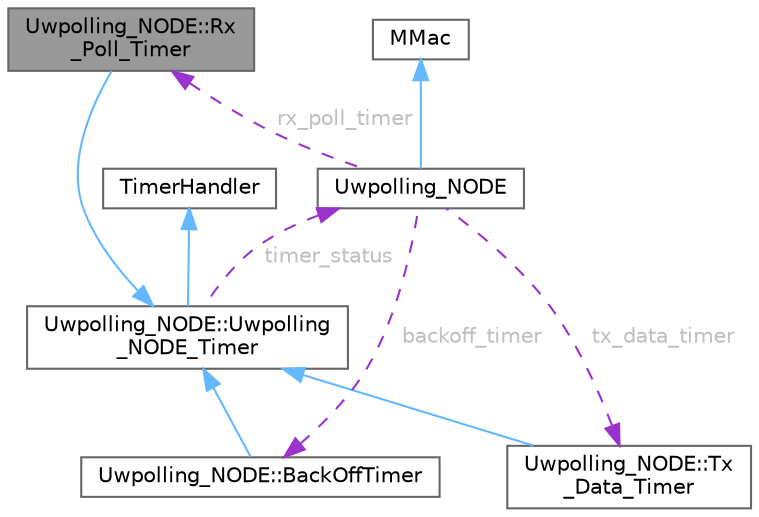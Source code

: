 digraph "Uwpolling_NODE::Rx_Poll_Timer"
{
 // LATEX_PDF_SIZE
  bgcolor="transparent";
  edge [fontname=Helvetica,fontsize=10,labelfontname=Helvetica,labelfontsize=10];
  node [fontname=Helvetica,fontsize=10,shape=box,height=0.2,width=0.4];
  Node1 [id="Node000001",label="Uwpolling_NODE::Rx\l_Poll_Timer",height=0.2,width=0.4,color="gray40", fillcolor="grey60", style="filled", fontcolor="black",tooltip="Class (inherited from Uwpolling_NODE_Timer) used to handle the time in which the NODE wait for the PO..."];
  Node2 -> Node1 [id="edge1_Node000001_Node000002",dir="back",color="steelblue1",style="solid",tooltip=" "];
  Node2 [id="Node000002",label="Uwpolling_NODE::Uwpolling\l_NODE_Timer",height=0.2,width=0.4,color="gray40", fillcolor="white", style="filled",URL="$classUwpolling__NODE_1_1Uwpolling__NODE__Timer.html",tooltip="Class that describes the timer in the AUV."];
  Node3 -> Node2 [id="edge2_Node000002_Node000003",dir="back",color="steelblue1",style="solid",tooltip=" "];
  Node3 [id="Node000003",label="TimerHandler",height=0.2,width=0.4,color="gray40", fillcolor="white", style="filled",tooltip=" "];
  Node4 -> Node2 [id="edge3_Node000002_Node000004",dir="back",color="darkorchid3",style="dashed",tooltip=" ",label=" timer_status",fontcolor="grey" ];
  Node4 [id="Node000004",label="Uwpolling_NODE",height=0.2,width=0.4,color="gray40", fillcolor="white", style="filled",URL="$classUwpolling__NODE.html",tooltip="Class used to represents the UWPOLLING MAC layer of a node."];
  Node5 -> Node4 [id="edge4_Node000004_Node000005",dir="back",color="steelblue1",style="solid",tooltip=" "];
  Node5 [id="Node000005",label="MMac",height=0.2,width=0.4,color="gray40", fillcolor="white", style="filled",tooltip=" "];
  Node6 -> Node4 [id="edge5_Node000004_Node000006",dir="back",color="darkorchid3",style="dashed",tooltip=" ",label=" backoff_timer",fontcolor="grey" ];
  Node6 [id="Node000006",label="Uwpolling_NODE::BackOffTimer",height=0.2,width=0.4,color="gray40", fillcolor="white", style="filled",URL="$classUwpolling__NODE_1_1BackOffTimer.html",tooltip="Class (inherited from Uwpolling_NODE_Timer) used to handle the time of backoff of the node before tra..."];
  Node2 -> Node6 [id="edge6_Node000006_Node000002",dir="back",color="steelblue1",style="solid",tooltip=" "];
  Node1 -> Node4 [id="edge7_Node000004_Node000001",dir="back",color="darkorchid3",style="dashed",tooltip=" ",label=" rx_poll_timer",fontcolor="grey" ];
  Node7 -> Node4 [id="edge8_Node000004_Node000007",dir="back",color="darkorchid3",style="dashed",tooltip=" ",label=" tx_data_timer",fontcolor="grey" ];
  Node7 [id="Node000007",label="Uwpolling_NODE::Tx\l_Data_Timer",height=0.2,width=0.4,color="gray40", fillcolor="white", style="filled",URL="$classUwpolling__NODE_1_1Tx__Data__Timer.html",tooltip="Class (inherited from Uwpolling_NODE_Timer) used to handle the time between the transmission of the D..."];
  Node2 -> Node7 [id="edge9_Node000007_Node000002",dir="back",color="steelblue1",style="solid",tooltip=" "];
}
